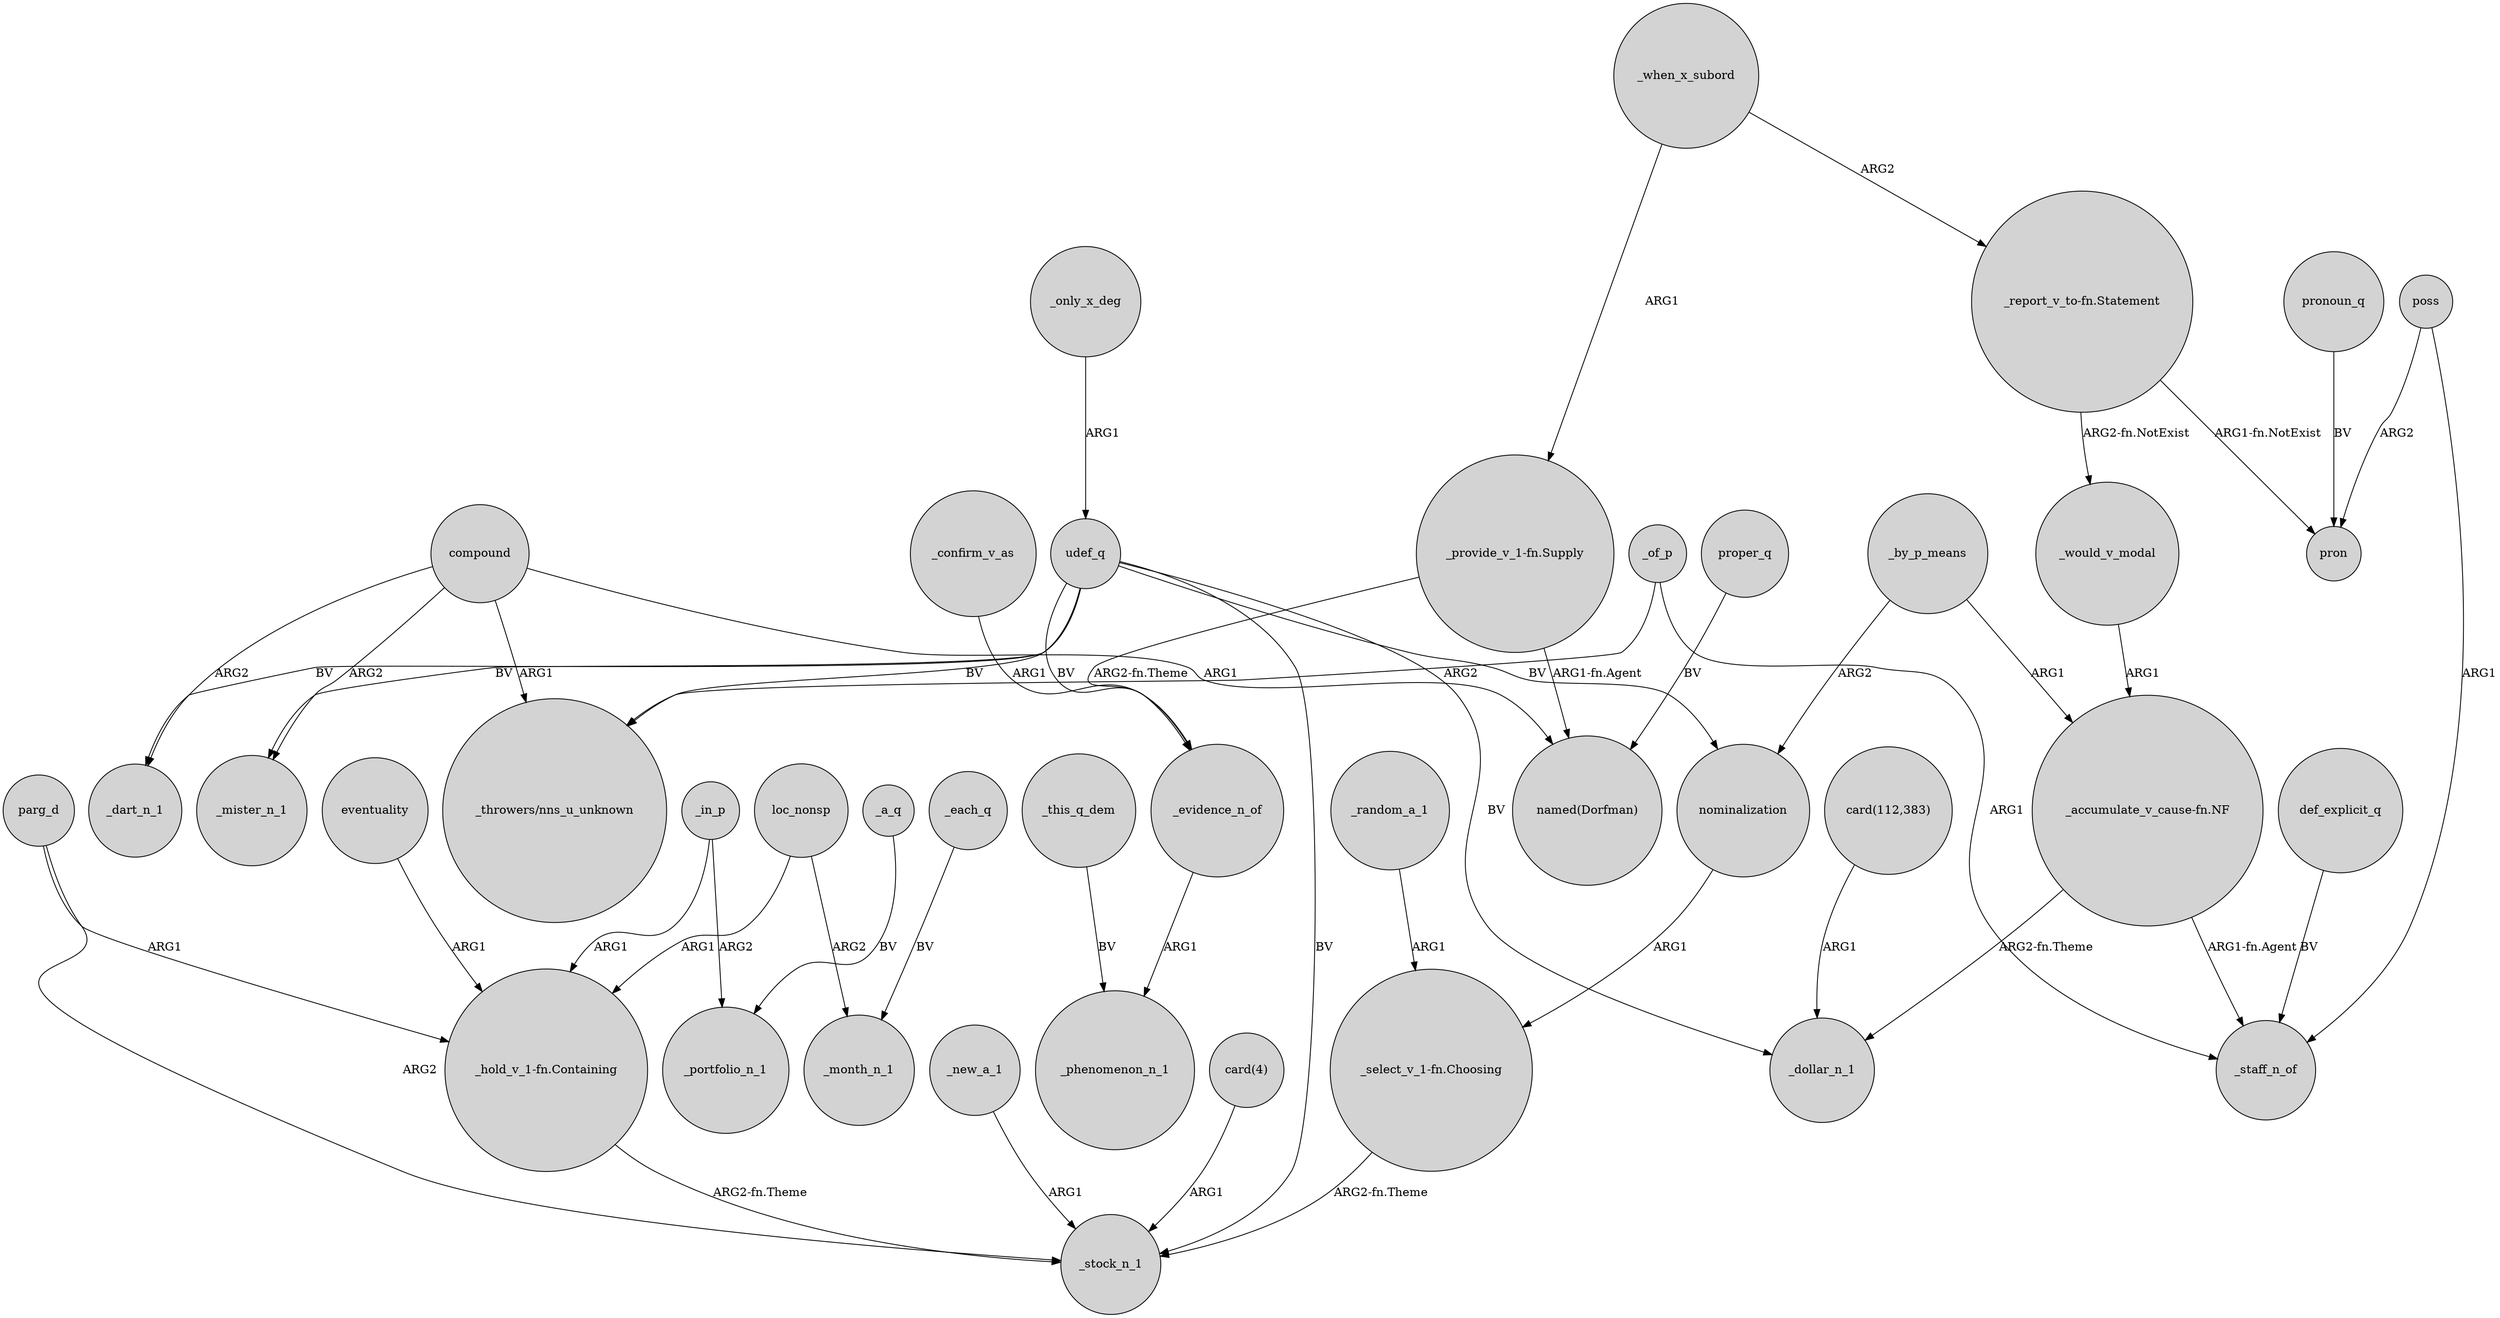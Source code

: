 digraph {
	node [shape=circle style=filled]
	_of_p -> "_throwers/nns_u_unknown" [label=ARG2]
	"_report_v_to-fn.Statement" -> _would_v_modal [label="ARG2-fn.NotExist"]
	compound -> "named(Dorfman)" [label=ARG1]
	_only_x_deg -> udef_q [label=ARG1]
	_would_v_modal -> "_accumulate_v_cause-fn.NF" [label=ARG1]
	_when_x_subord -> "_provide_v_1-fn.Supply" [label=ARG1]
	_by_p_means -> nominalization [label=ARG2]
	poss -> pron [label=ARG2]
	compound -> "_throwers/nns_u_unknown" [label=ARG1]
	_in_p -> "_hold_v_1-fn.Containing" [label=ARG1]
	_each_q -> _month_n_1 [label=BV]
	udef_q -> "_throwers/nns_u_unknown" [label=BV]
	"card(112,383)" -> _dollar_n_1 [label=ARG1]
	"_select_v_1-fn.Choosing" -> _stock_n_1 [label="ARG2-fn.Theme"]
	_new_a_1 -> _stock_n_1 [label=ARG1]
	eventuality -> "_hold_v_1-fn.Containing" [label=ARG1]
	compound -> _mister_n_1 [label=ARG2]
	proper_q -> "named(Dorfman)" [label=BV]
	_by_p_means -> "_accumulate_v_cause-fn.NF" [label=ARG1]
	udef_q -> _mister_n_1 [label=BV]
	udef_q -> _evidence_n_of [label=BV]
	_confirm_v_as -> _evidence_n_of [label=ARG1]
	compound -> _dart_n_1 [label=ARG2]
	parg_d -> "_hold_v_1-fn.Containing" [label=ARG1]
	"_report_v_to-fn.Statement" -> pron [label="ARG1-fn.NotExist"]
	_of_p -> _staff_n_of [label=ARG1]
	def_explicit_q -> _staff_n_of [label=BV]
	pronoun_q -> pron [label=BV]
	poss -> _staff_n_of [label=ARG1]
	udef_q -> _stock_n_1 [label=BV]
	_evidence_n_of -> _phenomenon_n_1 [label=ARG1]
	_when_x_subord -> "_report_v_to-fn.Statement" [label=ARG2]
	"_accumulate_v_cause-fn.NF" -> _dollar_n_1 [label="ARG2-fn.Theme"]
	"_provide_v_1-fn.Supply" -> _evidence_n_of [label="ARG2-fn.Theme"]
	udef_q -> nominalization [label=BV]
	udef_q -> _dart_n_1 [label=BV]
	"_hold_v_1-fn.Containing" -> _stock_n_1 [label="ARG2-fn.Theme"]
	"card(4)" -> _stock_n_1 [label=ARG1]
	"_accumulate_v_cause-fn.NF" -> _staff_n_of [label="ARG1-fn.Agent"]
	_this_q_dem -> _phenomenon_n_1 [label=BV]
	_random_a_1 -> "_select_v_1-fn.Choosing" [label=ARG1]
	"_provide_v_1-fn.Supply" -> "named(Dorfman)" [label="ARG1-fn.Agent"]
	_a_q -> _portfolio_n_1 [label=BV]
	_in_p -> _portfolio_n_1 [label=ARG2]
	loc_nonsp -> _month_n_1 [label=ARG2]
	nominalization -> "_select_v_1-fn.Choosing" [label=ARG1]
	loc_nonsp -> "_hold_v_1-fn.Containing" [label=ARG1]
	udef_q -> _dollar_n_1 [label=BV]
	parg_d -> _stock_n_1 [label=ARG2]
}
